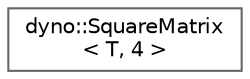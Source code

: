 digraph "Graphical Class Hierarchy"
{
 // LATEX_PDF_SIZE
  bgcolor="transparent";
  edge [fontname=Helvetica,fontsize=10,labelfontname=Helvetica,labelfontsize=10];
  node [fontname=Helvetica,fontsize=10,shape=box,height=0.2,width=0.4];
  rankdir="LR";
  Node0 [id="Node000000",label="dyno::SquareMatrix\l\< T, 4 \>",height=0.2,width=0.4,color="grey40", fillcolor="white", style="filled",URL="$classdyno_1_1_square_matrix_3_01_t_00_014_01_4.html",tooltip=" "];
}
